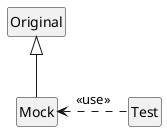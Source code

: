 @startuml
hide circle
hide members

class Original
class Mock
class Test

Original <|-- Mock
Mock <.right. Test : <<use>>

@enduml

